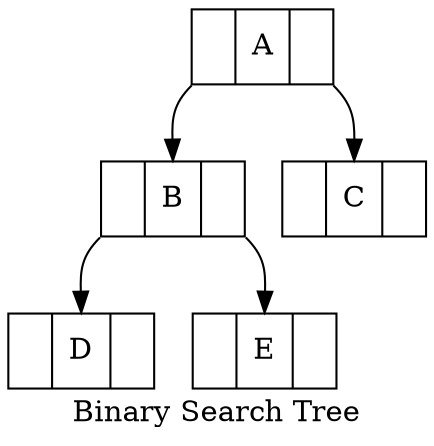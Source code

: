 
// 线的出发点，结束点
// digraph G{
//    node[shape = box]
//    c:n -> d[label = n]
//    c1:ne -> d1[label = ne]
//    c2:e -> d2[label = e]
//    c3:se -> d3[label = se]
//    c4:s -> d4[label = s]
//    c5:sw -> d5[label = sw]
//    c6:w -> d6[label = w]
//    c7:nw -> d7[label = nw]
// }


digraph G{
   label = "Binary Search Tree"
   node[shape = record]
   A[label = "<f0> | <f1> A | <f2>"]
   B[label = "<f0> | <f1> B | <f2>"]
   C[label = "<f0> | <f1> C | <f2>"]
   D[label = "<f0> | <f1> D | <f2>"]
   E[label = "<f0> | <f1> E | <f2>"]
   A: f0: sw -> B: f1: n
   A: f2: se -> C: f1
   B: f0: sw -> D: f1
   B: f2: se -> E: f1
}
